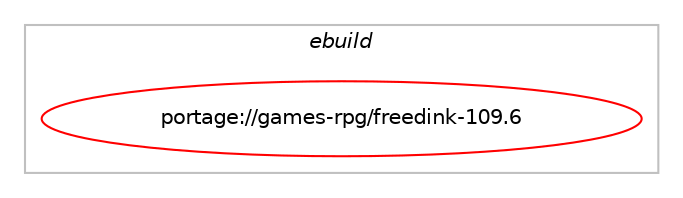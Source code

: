 digraph prolog {

# *************
# Graph options
# *************

newrank=true;
concentrate=true;
compound=true;
graph [rankdir=LR,fontname=Helvetica,fontsize=10,ranksep=1.5];#, ranksep=2.5, nodesep=0.2];
edge  [arrowhead=vee];
node  [fontname=Helvetica,fontsize=10];

# **********
# The ebuild
# **********

subgraph cluster_leftcol {
color=gray;
label=<<i>ebuild</i>>;
id [label="portage://games-rpg/freedink-109.6", color=red, width=4, href="../games-rpg/freedink-109.6.svg"];
}

# ****************
# The dependencies
# ****************

subgraph cluster_midcol {
color=gray;
label=<<i>dependencies</i>>;
subgraph cluster_compile {
fillcolor="#eeeeee";
style=filled;
label=<<i>compile</i>>;
# *** BEGIN UNKNOWN DEPENDENCY TYPE (TODO) ***
# id -> equal(package_dependency(portage://games-rpg/freedink-109.6,install,no,media-libs,fontconfig,none,[,,],[],[]))
# *** END UNKNOWN DEPENDENCY TYPE (TODO) ***

# *** BEGIN UNKNOWN DEPENDENCY TYPE (TODO) ***
# id -> equal(package_dependency(portage://games-rpg/freedink-109.6,install,no,media-libs,glm,none,[,,],[],[]))
# *** END UNKNOWN DEPENDENCY TYPE (TODO) ***

# *** BEGIN UNKNOWN DEPENDENCY TYPE (TODO) ***
# id -> equal(package_dependency(portage://games-rpg/freedink-109.6,install,no,media-libs,libsdl2,none,[,,],[],[use(enable(joystick),none),use(enable(sound),none),use(enable(video),none)]))
# *** END UNKNOWN DEPENDENCY TYPE (TODO) ***

# *** BEGIN UNKNOWN DEPENDENCY TYPE (TODO) ***
# id -> equal(package_dependency(portage://games-rpg/freedink-109.6,install,no,media-libs,sdl2-gfx,none,[,,],[],[]))
# *** END UNKNOWN DEPENDENCY TYPE (TODO) ***

# *** BEGIN UNKNOWN DEPENDENCY TYPE (TODO) ***
# id -> equal(package_dependency(portage://games-rpg/freedink-109.6,install,no,media-libs,sdl2-image,none,[,,],[],[]))
# *** END UNKNOWN DEPENDENCY TYPE (TODO) ***

# *** BEGIN UNKNOWN DEPENDENCY TYPE (TODO) ***
# id -> equal(package_dependency(portage://games-rpg/freedink-109.6,install,no,media-libs,sdl2-mixer,none,[,,],[],[use(enable(midi),none),use(enable(vorbis),none),use(enable(wav),none)]))
# *** END UNKNOWN DEPENDENCY TYPE (TODO) ***

# *** BEGIN UNKNOWN DEPENDENCY TYPE (TODO) ***
# id -> equal(package_dependency(portage://games-rpg/freedink-109.6,install,no,media-libs,sdl2-ttf,none,[,,],[],[]))
# *** END UNKNOWN DEPENDENCY TYPE (TODO) ***

}
subgraph cluster_compileandrun {
fillcolor="#eeeeee";
style=filled;
label=<<i>compile and run</i>>;
}
subgraph cluster_run {
fillcolor="#eeeeee";
style=filled;
label=<<i>run</i>>;
# *** BEGIN UNKNOWN DEPENDENCY TYPE (TODO) ***
# id -> equal(package_dependency(portage://games-rpg/freedink-109.6,run,no,games-rpg,freedink-data,none,[,,],[],[]))
# *** END UNKNOWN DEPENDENCY TYPE (TODO) ***

# *** BEGIN UNKNOWN DEPENDENCY TYPE (TODO) ***
# id -> equal(package_dependency(portage://games-rpg/freedink-109.6,run,no,media-libs,fontconfig,none,[,,],[],[]))
# *** END UNKNOWN DEPENDENCY TYPE (TODO) ***

# *** BEGIN UNKNOWN DEPENDENCY TYPE (TODO) ***
# id -> equal(package_dependency(portage://games-rpg/freedink-109.6,run,no,media-libs,libsdl2,none,[,,],[],[use(enable(joystick),none),use(enable(sound),none),use(enable(video),none)]))
# *** END UNKNOWN DEPENDENCY TYPE (TODO) ***

# *** BEGIN UNKNOWN DEPENDENCY TYPE (TODO) ***
# id -> equal(package_dependency(portage://games-rpg/freedink-109.6,run,no,media-libs,sdl2-gfx,none,[,,],[],[]))
# *** END UNKNOWN DEPENDENCY TYPE (TODO) ***

# *** BEGIN UNKNOWN DEPENDENCY TYPE (TODO) ***
# id -> equal(package_dependency(portage://games-rpg/freedink-109.6,run,no,media-libs,sdl2-image,none,[,,],[],[]))
# *** END UNKNOWN DEPENDENCY TYPE (TODO) ***

# *** BEGIN UNKNOWN DEPENDENCY TYPE (TODO) ***
# id -> equal(package_dependency(portage://games-rpg/freedink-109.6,run,no,media-libs,sdl2-mixer,none,[,,],[],[use(enable(midi),none),use(enable(vorbis),none),use(enable(wav),none)]))
# *** END UNKNOWN DEPENDENCY TYPE (TODO) ***

# *** BEGIN UNKNOWN DEPENDENCY TYPE (TODO) ***
# id -> equal(package_dependency(portage://games-rpg/freedink-109.6,run,no,media-libs,sdl2-ttf,none,[,,],[],[]))
# *** END UNKNOWN DEPENDENCY TYPE (TODO) ***

}
}

# **************
# The candidates
# **************

subgraph cluster_choices {
rank=same;
color=gray;
label=<<i>candidates</i>>;

}

}
